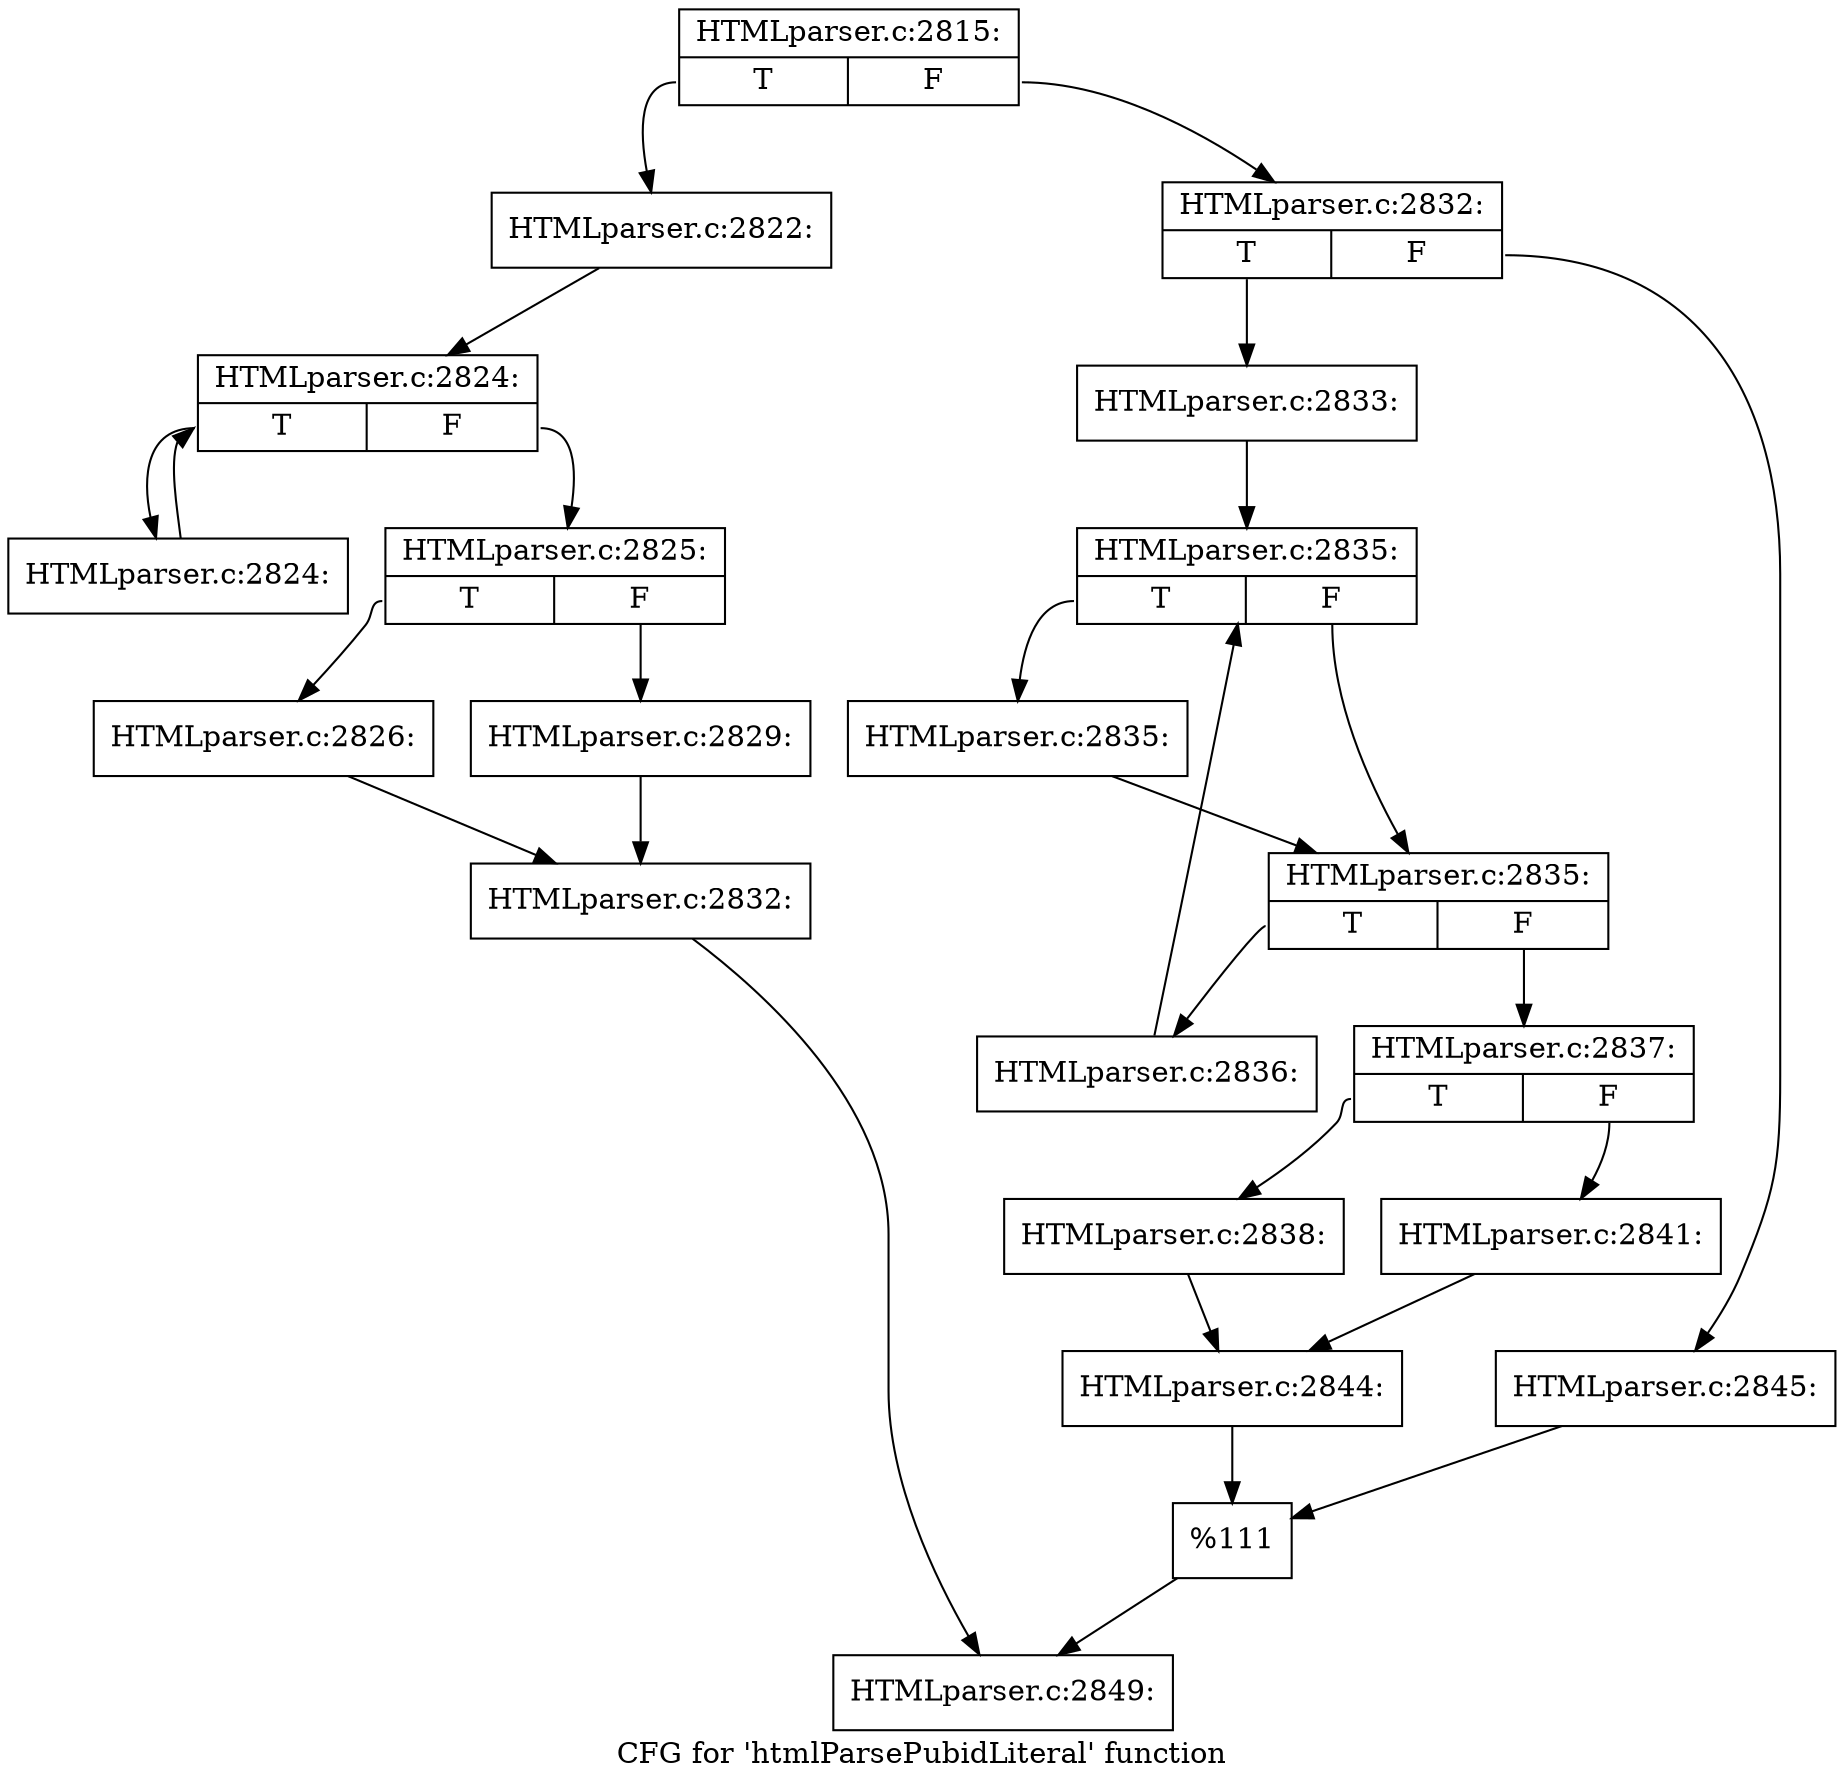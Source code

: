 digraph "CFG for 'htmlParsePubidLiteral' function" {
	label="CFG for 'htmlParsePubidLiteral' function";

	Node0x3ed12a0 [shape=record,label="{HTMLparser.c:2815:|{<s0>T|<s1>F}}"];
	Node0x3ed12a0:s0 -> Node0x3ee98a0;
	Node0x3ed12a0:s1 -> Node0x3ee9940;
	Node0x3ee98a0 [shape=record,label="{HTMLparser.c:2822:}"];
	Node0x3ee98a0 -> Node0x3eea340;
	Node0x3eea340 [shape=record,label="{HTMLparser.c:2824:|{<s0>T|<s1>F}}"];
	Node0x3eea340:s0 -> Node0x3eeaac0;
	Node0x3eea340:s1 -> Node0x3eea560;
	Node0x3eeaac0 [shape=record,label="{HTMLparser.c:2824:}"];
	Node0x3eeaac0 -> Node0x3eea340;
	Node0x3eea560 [shape=record,label="{HTMLparser.c:2825:|{<s0>T|<s1>F}}"];
	Node0x3eea560:s0 -> Node0x3eead60;
	Node0x3eea560:s1 -> Node0x3eeae00;
	Node0x3eead60 [shape=record,label="{HTMLparser.c:2826:}"];
	Node0x3eead60 -> Node0x3eeadb0;
	Node0x3eeae00 [shape=record,label="{HTMLparser.c:2829:}"];
	Node0x3eeae00 -> Node0x3eeadb0;
	Node0x3eeadb0 [shape=record,label="{HTMLparser.c:2832:}"];
	Node0x3eeadb0 -> Node0x3ee98f0;
	Node0x3ee9940 [shape=record,label="{HTMLparser.c:2832:|{<s0>T|<s1>F}}"];
	Node0x3ee9940:s0 -> Node0x4097110;
	Node0x3ee9940:s1 -> Node0x40971b0;
	Node0x4097110 [shape=record,label="{HTMLparser.c:2833:}"];
	Node0x4097110 -> Node0x4097bf0;
	Node0x4097bf0 [shape=record,label="{HTMLparser.c:2835:|{<s0>T|<s1>F}}"];
	Node0x4097bf0:s0 -> Node0x4097ee0;
	Node0x4097bf0:s1 -> Node0x4097e90;
	Node0x4097ee0 [shape=record,label="{HTMLparser.c:2835:}"];
	Node0x4097ee0 -> Node0x4097e90;
	Node0x4097e90 [shape=record,label="{HTMLparser.c:2835:|{<s0>T|<s1>F}}"];
	Node0x4097e90:s0 -> Node0x4098a50;
	Node0x4097e90:s1 -> Node0x4097e10;
	Node0x4098a50 [shape=record,label="{HTMLparser.c:2836:}"];
	Node0x4098a50 -> Node0x4097bf0;
	Node0x4097e10 [shape=record,label="{HTMLparser.c:2837:|{<s0>T|<s1>F}}"];
	Node0x4097e10:s0 -> Node0x4098cc0;
	Node0x4097e10:s1 -> Node0x4098d60;
	Node0x4098cc0 [shape=record,label="{HTMLparser.c:2838:}"];
	Node0x4098cc0 -> Node0x4098d10;
	Node0x4098d60 [shape=record,label="{HTMLparser.c:2841:}"];
	Node0x4098d60 -> Node0x4098d10;
	Node0x4098d10 [shape=record,label="{HTMLparser.c:2844:}"];
	Node0x4098d10 -> Node0x4097160;
	Node0x40971b0 [shape=record,label="{HTMLparser.c:2845:}"];
	Node0x40971b0 -> Node0x4097160;
	Node0x4097160 [shape=record,label="{%111}"];
	Node0x4097160 -> Node0x3ee98f0;
	Node0x3ee98f0 [shape=record,label="{HTMLparser.c:2849:}"];
}
